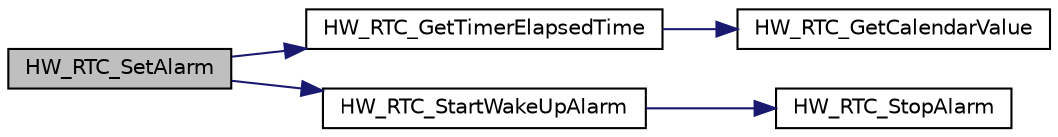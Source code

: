 digraph "HW_RTC_SetAlarm"
{
  edge [fontname="Helvetica",fontsize="10",labelfontname="Helvetica",labelfontsize="10"];
  node [fontname="Helvetica",fontsize="10",shape=record];
  rankdir="LR";
  Node53 [label="HW_RTC_SetAlarm",height=0.2,width=0.4,color="black", fillcolor="grey75", style="filled", fontcolor="black"];
  Node53 -> Node54 [color="midnightblue",fontsize="10",style="solid",fontname="Helvetica"];
  Node54 [label="HW_RTC_GetTimerElapsedTime",height=0.2,width=0.4,color="black", fillcolor="white", style="filled",URL="$hw__rtc_8c.html#a7961116aa831950b62a413ecbbcfb02a",tooltip="Get the RTC timer elapsed time since the last Alarm was set "];
  Node54 -> Node55 [color="midnightblue",fontsize="10",style="solid",fontname="Helvetica"];
  Node55 [label="HW_RTC_GetCalendarValue",height=0.2,width=0.4,color="black", fillcolor="white", style="filled",URL="$hw__rtc_8c.html#af81b8dc866a5c7b125355b55e3953387",tooltip="get current time from calendar in ticks "];
  Node53 -> Node56 [color="midnightblue",fontsize="10",style="solid",fontname="Helvetica"];
  Node56 [label="HW_RTC_StartWakeUpAlarm",height=0.2,width=0.4,color="black", fillcolor="white", style="filled",URL="$hw__rtc_8c.html#a60703fcfc4abd73a2efc980e8bb6ad27",tooltip="start wake up alarm "];
  Node56 -> Node57 [color="midnightblue",fontsize="10",style="solid",fontname="Helvetica"];
  Node57 [label="HW_RTC_StopAlarm",height=0.2,width=0.4,color="black", fillcolor="white", style="filled",URL="$hw__rtc_8c.html#a227be06e4dc1332d46ff12519db183b5",tooltip="Stop the Alarm "];
}
